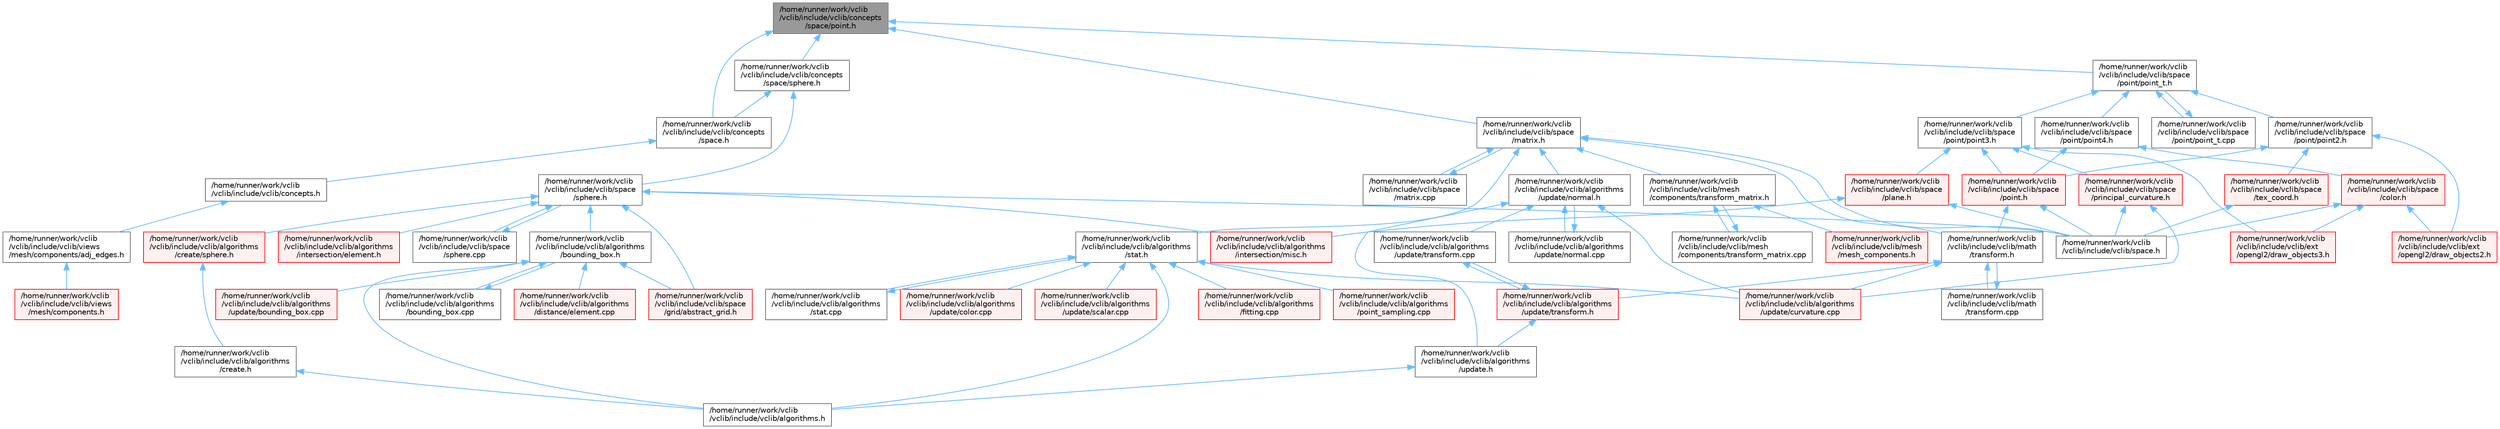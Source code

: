digraph "/home/runner/work/vclib/vclib/include/vclib/concepts/space/point.h"
{
 // LATEX_PDF_SIZE
  bgcolor="transparent";
  edge [fontname=Helvetica,fontsize=10,labelfontname=Helvetica,labelfontsize=10];
  node [fontname=Helvetica,fontsize=10,shape=box,height=0.2,width=0.4];
  Node1 [label="/home/runner/work/vclib\l/vclib/include/vclib/concepts\l/space/point.h",height=0.2,width=0.4,color="gray40", fillcolor="grey60", style="filled", fontcolor="black",tooltip=" "];
  Node1 -> Node2 [dir="back",color="steelblue1",style="solid"];
  Node2 [label="/home/runner/work/vclib\l/vclib/include/vclib/concepts\l/space.h",height=0.2,width=0.4,color="grey40", fillcolor="white", style="filled",URL="$concepts_2space_8h.html",tooltip=" "];
  Node2 -> Node3 [dir="back",color="steelblue1",style="solid"];
  Node3 [label="/home/runner/work/vclib\l/vclib/include/vclib/concepts.h",height=0.2,width=0.4,color="grey40", fillcolor="white", style="filled",URL="$concepts_8h.html",tooltip=" "];
  Node3 -> Node4 [dir="back",color="steelblue1",style="solid"];
  Node4 [label="/home/runner/work/vclib\l/vclib/include/vclib/views\l/mesh/components/adj_edges.h",height=0.2,width=0.4,color="grey40", fillcolor="white", style="filled",URL="$adj__edges_8h.html",tooltip=" "];
  Node4 -> Node5 [dir="back",color="steelblue1",style="solid"];
  Node5 [label="/home/runner/work/vclib\l/vclib/include/vclib/views\l/mesh/components.h",height=0.2,width=0.4,color="red", fillcolor="#FFF0F0", style="filled",URL="$views_2mesh_2components_8h.html",tooltip=" "];
  Node1 -> Node101 [dir="back",color="steelblue1",style="solid"];
  Node101 [label="/home/runner/work/vclib\l/vclib/include/vclib/concepts\l/space/sphere.h",height=0.2,width=0.4,color="grey40", fillcolor="white", style="filled",URL="$concepts_2space_2sphere_8h.html",tooltip=" "];
  Node101 -> Node2 [dir="back",color="steelblue1",style="solid"];
  Node101 -> Node102 [dir="back",color="steelblue1",style="solid"];
  Node102 [label="/home/runner/work/vclib\l/vclib/include/vclib/space\l/sphere.h",height=0.2,width=0.4,color="grey40", fillcolor="white", style="filled",URL="$space_2sphere_8h.html",tooltip=" "];
  Node102 -> Node103 [dir="back",color="steelblue1",style="solid"];
  Node103 [label="/home/runner/work/vclib\l/vclib/include/vclib/algorithms\l/bounding_box.h",height=0.2,width=0.4,color="grey40", fillcolor="white", style="filled",URL="$algorithms_2bounding__box_8h.html",tooltip=" "];
  Node103 -> Node13 [dir="back",color="steelblue1",style="solid"];
  Node13 [label="/home/runner/work/vclib\l/vclib/include/vclib/algorithms.h",height=0.2,width=0.4,color="grey40", fillcolor="white", style="filled",URL="$algorithms_8h.html",tooltip=" "];
  Node103 -> Node104 [dir="back",color="steelblue1",style="solid"];
  Node104 [label="/home/runner/work/vclib\l/vclib/include/vclib/algorithms\l/bounding_box.cpp",height=0.2,width=0.4,color="grey40", fillcolor="white", style="filled",URL="$algorithms_2bounding__box_8cpp.html",tooltip=" "];
  Node104 -> Node103 [dir="back",color="steelblue1",style="solid"];
  Node103 -> Node9 [dir="back",color="steelblue1",style="solid"];
  Node9 [label="/home/runner/work/vclib\l/vclib/include/vclib/algorithms\l/distance/element.cpp",height=0.2,width=0.4,color="red", fillcolor="#FFF0F0", style="filled",URL="$algorithms_2distance_2element_8cpp.html",tooltip=" "];
  Node103 -> Node105 [dir="back",color="steelblue1",style="solid"];
  Node105 [label="/home/runner/work/vclib\l/vclib/include/vclib/algorithms\l/update/bounding_box.cpp",height=0.2,width=0.4,color="red", fillcolor="#FFF0F0", style="filled",URL="$algorithms_2update_2bounding__box_8cpp.html",tooltip=" "];
  Node103 -> Node15 [dir="back",color="steelblue1",style="solid"];
  Node15 [label="/home/runner/work/vclib\l/vclib/include/vclib/space\l/grid/abstract_grid.h",height=0.2,width=0.4,color="red", fillcolor="#FFF0F0", style="filled",URL="$abstract__grid_8h.html",tooltip=" "];
  Node102 -> Node42 [dir="back",color="steelblue1",style="solid"];
  Node42 [label="/home/runner/work/vclib\l/vclib/include/vclib/algorithms\l/create/sphere.h",height=0.2,width=0.4,color="red", fillcolor="#FFF0F0", style="filled",URL="$algorithms_2create_2sphere_8h.html",tooltip=" "];
  Node42 -> Node30 [dir="back",color="steelblue1",style="solid"];
  Node30 [label="/home/runner/work/vclib\l/vclib/include/vclib/algorithms\l/create.h",height=0.2,width=0.4,color="grey40", fillcolor="white", style="filled",URL="$create_8h.html",tooltip=" "];
  Node30 -> Node13 [dir="back",color="steelblue1",style="solid"];
  Node102 -> Node31 [dir="back",color="steelblue1",style="solid"];
  Node31 [label="/home/runner/work/vclib\l/vclib/include/vclib/algorithms\l/intersection/element.h",height=0.2,width=0.4,color="red", fillcolor="#FFF0F0", style="filled",URL="$algorithms_2intersection_2element_8h.html",tooltip=" "];
  Node102 -> Node107 [dir="back",color="steelblue1",style="solid"];
  Node107 [label="/home/runner/work/vclib\l/vclib/include/vclib/algorithms\l/intersection/misc.h",height=0.2,width=0.4,color="red", fillcolor="#FFF0F0", style="filled",URL="$intersection_2misc_8h.html",tooltip=" "];
  Node102 -> Node23 [dir="back",color="steelblue1",style="solid"];
  Node23 [label="/home/runner/work/vclib\l/vclib/include/vclib/space.h",height=0.2,width=0.4,color="grey40", fillcolor="white", style="filled",URL="$space_8h.html",tooltip=" "];
  Node102 -> Node15 [dir="back",color="steelblue1",style="solid"];
  Node102 -> Node109 [dir="back",color="steelblue1",style="solid"];
  Node109 [label="/home/runner/work/vclib\l/vclib/include/vclib/space\l/sphere.cpp",height=0.2,width=0.4,color="grey40", fillcolor="white", style="filled",URL="$space_2sphere_8cpp.html",tooltip=" "];
  Node109 -> Node102 [dir="back",color="steelblue1",style="solid"];
  Node1 -> Node110 [dir="back",color="steelblue1",style="solid"];
  Node110 [label="/home/runner/work/vclib\l/vclib/include/vclib/space\l/matrix.h",height=0.2,width=0.4,color="grey40", fillcolor="white", style="filled",URL="$space_2matrix_8h.html",tooltip=" "];
  Node110 -> Node65 [dir="back",color="steelblue1",style="solid"];
  Node65 [label="/home/runner/work/vclib\l/vclib/include/vclib/algorithms\l/stat.h",height=0.2,width=0.4,color="grey40", fillcolor="white", style="filled",URL="$stat_8h.html",tooltip=" "];
  Node65 -> Node13 [dir="back",color="steelblue1",style="solid"];
  Node65 -> Node66 [dir="back",color="steelblue1",style="solid"];
  Node66 [label="/home/runner/work/vclib\l/vclib/include/vclib/algorithms\l/fitting.cpp",height=0.2,width=0.4,color="red", fillcolor="#FFF0F0", style="filled",URL="$fitting_8cpp.html",tooltip=" "];
  Node65 -> Node68 [dir="back",color="steelblue1",style="solid"];
  Node68 [label="/home/runner/work/vclib\l/vclib/include/vclib/algorithms\l/point_sampling.cpp",height=0.2,width=0.4,color="red", fillcolor="#FFF0F0", style="filled",URL="$point__sampling_8cpp.html",tooltip=" "];
  Node65 -> Node64 [dir="back",color="steelblue1",style="solid"];
  Node64 [label="/home/runner/work/vclib\l/vclib/include/vclib/algorithms\l/stat.cpp",height=0.2,width=0.4,color="grey40", fillcolor="white", style="filled",URL="$stat_8cpp.html",tooltip=" "];
  Node64 -> Node65 [dir="back",color="steelblue1",style="solid"];
  Node65 -> Node70 [dir="back",color="steelblue1",style="solid"];
  Node70 [label="/home/runner/work/vclib\l/vclib/include/vclib/algorithms\l/update/color.cpp",height=0.2,width=0.4,color="red", fillcolor="#FFF0F0", style="filled",URL="$algorithms_2update_2color_8cpp.html",tooltip=" "];
  Node65 -> Node20 [dir="back",color="steelblue1",style="solid"];
  Node20 [label="/home/runner/work/vclib\l/vclib/include/vclib/algorithms\l/update/curvature.cpp",height=0.2,width=0.4,color="red", fillcolor="#FFF0F0", style="filled",URL="$curvature_8cpp.html",tooltip=" "];
  Node65 -> Node43 [dir="back",color="steelblue1",style="solid"];
  Node43 [label="/home/runner/work/vclib\l/vclib/include/vclib/algorithms\l/update/scalar.cpp",height=0.2,width=0.4,color="red", fillcolor="#FFF0F0", style="filled",URL="$algorithms_2update_2scalar_8cpp.html",tooltip=" "];
  Node110 -> Node38 [dir="back",color="steelblue1",style="solid"];
  Node38 [label="/home/runner/work/vclib\l/vclib/include/vclib/algorithms\l/update/normal.h",height=0.2,width=0.4,color="grey40", fillcolor="white", style="filled",URL="$algorithms_2update_2normal_8h.html",tooltip=" "];
  Node38 -> Node22 [dir="back",color="steelblue1",style="solid"];
  Node22 [label="/home/runner/work/vclib\l/vclib/include/vclib/algorithms\l/update.h",height=0.2,width=0.4,color="grey40", fillcolor="white", style="filled",URL="$update_8h.html",tooltip=" "];
  Node22 -> Node13 [dir="back",color="steelblue1",style="solid"];
  Node38 -> Node20 [dir="back",color="steelblue1",style="solid"];
  Node38 -> Node37 [dir="back",color="steelblue1",style="solid"];
  Node37 [label="/home/runner/work/vclib\l/vclib/include/vclib/algorithms\l/update/normal.cpp",height=0.2,width=0.4,color="grey40", fillcolor="white", style="filled",URL="$algorithms_2update_2normal_8cpp.html",tooltip=" "];
  Node37 -> Node38 [dir="back",color="steelblue1",style="solid"];
  Node38 -> Node39 [dir="back",color="steelblue1",style="solid"];
  Node39 [label="/home/runner/work/vclib\l/vclib/include/vclib/algorithms\l/update/transform.cpp",height=0.2,width=0.4,color="grey40", fillcolor="white", style="filled",URL="$algorithms_2update_2transform_8cpp.html",tooltip=" "];
  Node39 -> Node40 [dir="back",color="steelblue1",style="solid"];
  Node40 [label="/home/runner/work/vclib\l/vclib/include/vclib/algorithms\l/update/transform.h",height=0.2,width=0.4,color="red", fillcolor="#FFF0F0", style="filled",URL="$algorithms_2update_2transform_8h.html",tooltip=" "];
  Node40 -> Node22 [dir="back",color="steelblue1",style="solid"];
  Node40 -> Node39 [dir="back",color="steelblue1",style="solid"];
  Node110 -> Node111 [dir="back",color="steelblue1",style="solid"];
  Node111 [label="/home/runner/work/vclib\l/vclib/include/vclib/math\l/transform.h",height=0.2,width=0.4,color="grey40", fillcolor="white", style="filled",URL="$math_2transform_8h.html",tooltip=" "];
  Node111 -> Node20 [dir="back",color="steelblue1",style="solid"];
  Node111 -> Node40 [dir="back",color="steelblue1",style="solid"];
  Node111 -> Node112 [dir="back",color="steelblue1",style="solid"];
  Node112 [label="/home/runner/work/vclib\l/vclib/include/vclib/math\l/transform.cpp",height=0.2,width=0.4,color="grey40", fillcolor="white", style="filled",URL="$math_2transform_8cpp.html",tooltip=" "];
  Node112 -> Node111 [dir="back",color="steelblue1",style="solid"];
  Node110 -> Node113 [dir="back",color="steelblue1",style="solid"];
  Node113 [label="/home/runner/work/vclib\l/vclib/include/vclib/mesh\l/components/transform_matrix.h",height=0.2,width=0.4,color="grey40", fillcolor="white", style="filled",URL="$mesh_2components_2transform__matrix_8h.html",tooltip=" "];
  Node113 -> Node114 [dir="back",color="steelblue1",style="solid"];
  Node114 [label="/home/runner/work/vclib\l/vclib/include/vclib/mesh\l/components/transform_matrix.cpp",height=0.2,width=0.4,color="grey40", fillcolor="white", style="filled",URL="$transform__matrix_8cpp.html",tooltip=" "];
  Node114 -> Node113 [dir="back",color="steelblue1",style="solid"];
  Node113 -> Node115 [dir="back",color="steelblue1",style="solid"];
  Node115 [label="/home/runner/work/vclib\l/vclib/include/vclib/mesh\l/mesh_components.h",height=0.2,width=0.4,color="red", fillcolor="#FFF0F0", style="filled",URL="$mesh__components_8h.html",tooltip=" "];
  Node110 -> Node23 [dir="back",color="steelblue1",style="solid"];
  Node110 -> Node116 [dir="back",color="steelblue1",style="solid"];
  Node116 [label="/home/runner/work/vclib\l/vclib/include/vclib/space\l/matrix.cpp",height=0.2,width=0.4,color="grey40", fillcolor="white", style="filled",URL="$matrix_8cpp.html",tooltip=" "];
  Node116 -> Node110 [dir="back",color="steelblue1",style="solid"];
  Node1 -> Node117 [dir="back",color="steelblue1",style="solid"];
  Node117 [label="/home/runner/work/vclib\l/vclib/include/vclib/space\l/point/point_t.h",height=0.2,width=0.4,color="grey40", fillcolor="white", style="filled",URL="$point__t_8h.html",tooltip=" "];
  Node117 -> Node118 [dir="back",color="steelblue1",style="solid"];
  Node118 [label="/home/runner/work/vclib\l/vclib/include/vclib/space\l/point/point2.h",height=0.2,width=0.4,color="grey40", fillcolor="white", style="filled",URL="$point2_8h.html",tooltip=" "];
  Node118 -> Node119 [dir="back",color="steelblue1",style="solid"];
  Node119 [label="/home/runner/work/vclib\l/vclib/include/vclib/ext\l/opengl2/draw_objects2.h",height=0.2,width=0.4,color="red", fillcolor="#FFF0F0", style="filled",URL="$draw__objects2_8h.html",tooltip=" "];
  Node118 -> Node121 [dir="back",color="steelblue1",style="solid"];
  Node121 [label="/home/runner/work/vclib\l/vclib/include/vclib/space\l/point.h",height=0.2,width=0.4,color="red", fillcolor="#FFF0F0", style="filled",URL="$space_2point_8h.html",tooltip=" "];
  Node121 -> Node111 [dir="back",color="steelblue1",style="solid"];
  Node121 -> Node23 [dir="back",color="steelblue1",style="solid"];
  Node118 -> Node281 [dir="back",color="steelblue1",style="solid"];
  Node281 [label="/home/runner/work/vclib\l/vclib/include/vclib/space\l/tex_coord.h",height=0.2,width=0.4,color="red", fillcolor="#FFF0F0", style="filled",URL="$space_2tex__coord_8h.html",tooltip=" "];
  Node281 -> Node23 [dir="back",color="steelblue1",style="solid"];
  Node117 -> Node290 [dir="back",color="steelblue1",style="solid"];
  Node290 [label="/home/runner/work/vclib\l/vclib/include/vclib/space\l/point/point3.h",height=0.2,width=0.4,color="grey40", fillcolor="white", style="filled",URL="$point3_8h.html",tooltip=" "];
  Node290 -> Node291 [dir="back",color="steelblue1",style="solid"];
  Node291 [label="/home/runner/work/vclib\l/vclib/include/vclib/ext\l/opengl2/draw_objects3.h",height=0.2,width=0.4,color="red", fillcolor="#FFF0F0", style="filled",URL="$draw__objects3_8h.html",tooltip=" "];
  Node290 -> Node293 [dir="back",color="steelblue1",style="solid"];
  Node293 [label="/home/runner/work/vclib\l/vclib/include/vclib/space\l/plane.h",height=0.2,width=0.4,color="red", fillcolor="#FFF0F0", style="filled",URL="$space_2plane_8h.html",tooltip=" "];
  Node293 -> Node107 [dir="back",color="steelblue1",style="solid"];
  Node293 -> Node23 [dir="back",color="steelblue1",style="solid"];
  Node290 -> Node121 [dir="back",color="steelblue1",style="solid"];
  Node290 -> Node295 [dir="back",color="steelblue1",style="solid"];
  Node295 [label="/home/runner/work/vclib\l/vclib/include/vclib/space\l/principal_curvature.h",height=0.2,width=0.4,color="red", fillcolor="#FFF0F0", style="filled",URL="$space_2principal__curvature_8h.html",tooltip=" "];
  Node295 -> Node20 [dir="back",color="steelblue1",style="solid"];
  Node295 -> Node23 [dir="back",color="steelblue1",style="solid"];
  Node117 -> Node299 [dir="back",color="steelblue1",style="solid"];
  Node299 [label="/home/runner/work/vclib\l/vclib/include/vclib/space\l/point/point4.h",height=0.2,width=0.4,color="grey40", fillcolor="white", style="filled",URL="$point4_8h.html",tooltip=" "];
  Node299 -> Node300 [dir="back",color="steelblue1",style="solid"];
  Node300 [label="/home/runner/work/vclib\l/vclib/include/vclib/space\l/color.h",height=0.2,width=0.4,color="red", fillcolor="#FFF0F0", style="filled",URL="$space_2color_8h.html",tooltip=" "];
  Node300 -> Node119 [dir="back",color="steelblue1",style="solid"];
  Node300 -> Node291 [dir="back",color="steelblue1",style="solid"];
  Node300 -> Node23 [dir="back",color="steelblue1",style="solid"];
  Node299 -> Node121 [dir="back",color="steelblue1",style="solid"];
  Node117 -> Node313 [dir="back",color="steelblue1",style="solid"];
  Node313 [label="/home/runner/work/vclib\l/vclib/include/vclib/space\l/point/point_t.cpp",height=0.2,width=0.4,color="grey40", fillcolor="white", style="filled",URL="$point__t_8cpp.html",tooltip=" "];
  Node313 -> Node117 [dir="back",color="steelblue1",style="solid"];
}
